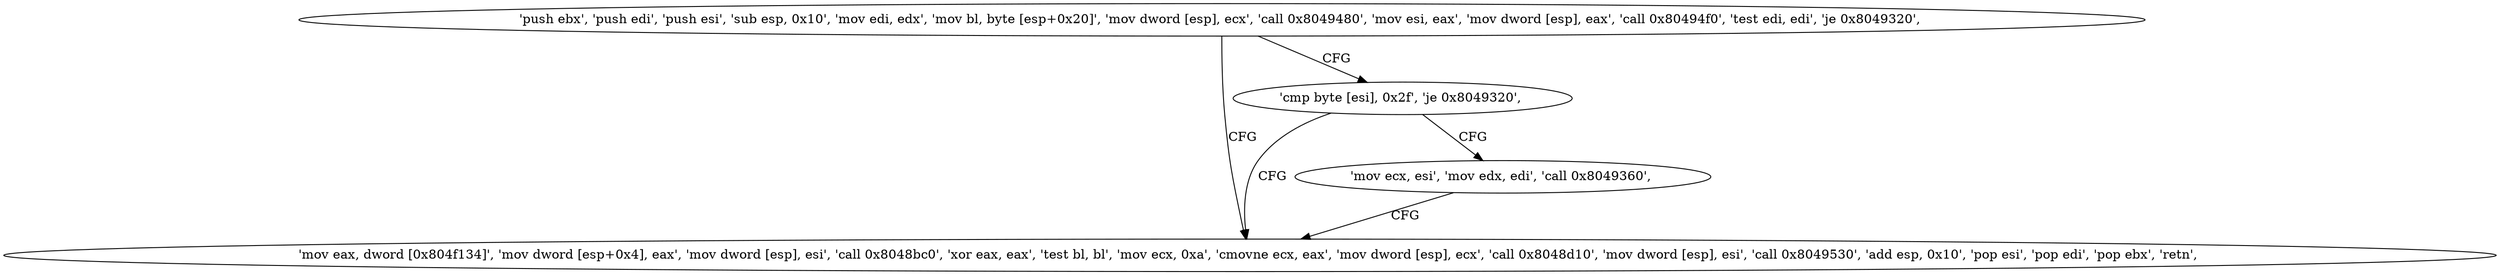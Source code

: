 digraph "func" {
"134517488" [label = "'push ebx', 'push edi', 'push esi', 'sub esp, 0x10', 'mov edi, edx', 'mov bl, byte [esp+0x20]', 'mov dword [esp], ecx', 'call 0x8049480', 'mov esi, eax', 'mov dword [esp], eax', 'call 0x80494f0', 'test edi, edi', 'je 0x8049320', " ]
"134517536" [label = "'mov eax, dword [0x804f134]', 'mov dword [esp+0x4], eax', 'mov dword [esp], esi', 'call 0x8048bc0', 'xor eax, eax', 'test bl, bl', 'mov ecx, 0xa', 'cmovne ecx, eax', 'mov dword [esp], ecx', 'call 0x8048d10', 'mov dword [esp], esi', 'call 0x8049530', 'add esp, 0x10', 'pop esi', 'pop edi', 'pop ebx', 'retn', " ]
"134517522" [label = "'cmp byte [esi], 0x2f', 'je 0x8049320', " ]
"134517527" [label = "'mov ecx, esi', 'mov edx, edi', 'call 0x8049360', " ]
"134517488" -> "134517536" [ label = "CFG" ]
"134517488" -> "134517522" [ label = "CFG" ]
"134517522" -> "134517536" [ label = "CFG" ]
"134517522" -> "134517527" [ label = "CFG" ]
"134517527" -> "134517536" [ label = "CFG" ]
}
